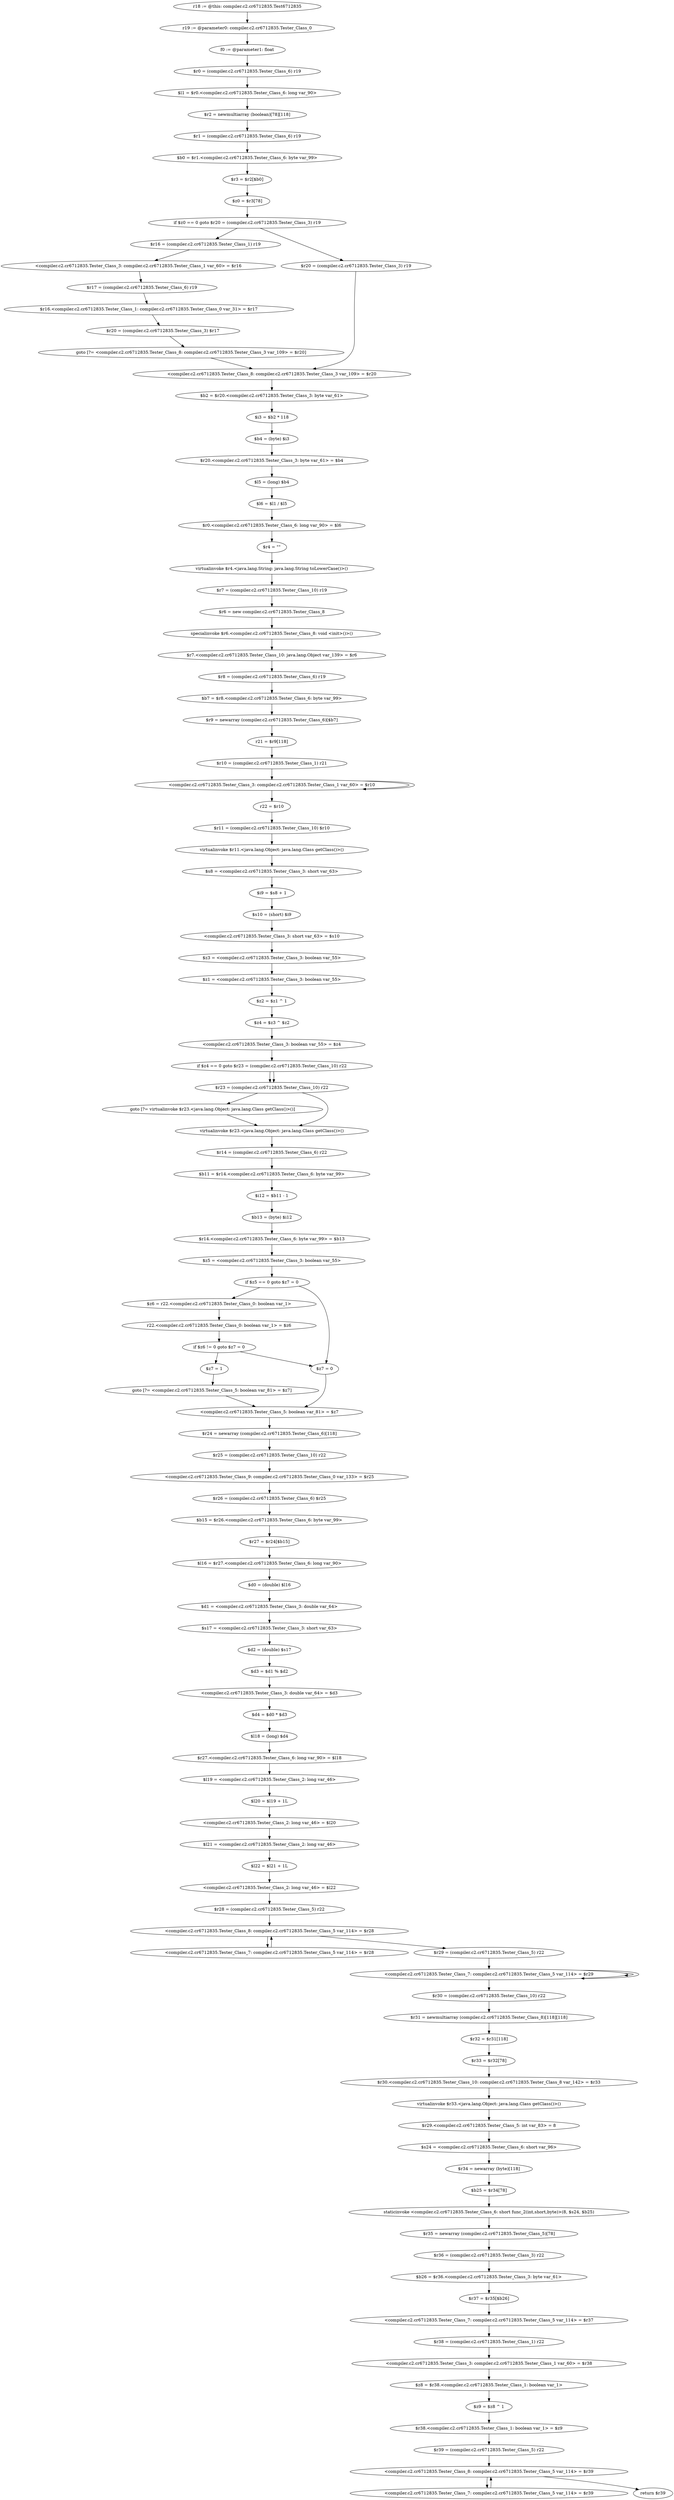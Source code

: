 digraph "unitGraph" {
    "r18 := @this: compiler.c2.cr6712835.Test6712835"
    "r19 := @parameter0: compiler.c2.cr6712835.Tester_Class_0"
    "f0 := @parameter1: float"
    "$r0 = (compiler.c2.cr6712835.Tester_Class_6) r19"
    "$l1 = $r0.<compiler.c2.cr6712835.Tester_Class_6: long var_90>"
    "$r2 = newmultiarray (boolean)[78][118]"
    "$r1 = (compiler.c2.cr6712835.Tester_Class_6) r19"
    "$b0 = $r1.<compiler.c2.cr6712835.Tester_Class_6: byte var_99>"
    "$r3 = $r2[$b0]"
    "$z0 = $r3[78]"
    "if $z0 == 0 goto $r20 = (compiler.c2.cr6712835.Tester_Class_3) r19"
    "$r16 = (compiler.c2.cr6712835.Tester_Class_1) r19"
    "<compiler.c2.cr6712835.Tester_Class_3: compiler.c2.cr6712835.Tester_Class_1 var_60> = $r16"
    "$r17 = (compiler.c2.cr6712835.Tester_Class_6) r19"
    "$r16.<compiler.c2.cr6712835.Tester_Class_1: compiler.c2.cr6712835.Tester_Class_0 var_31> = $r17"
    "$r20 = (compiler.c2.cr6712835.Tester_Class_3) $r17"
    "goto [?= <compiler.c2.cr6712835.Tester_Class_8: compiler.c2.cr6712835.Tester_Class_3 var_109> = $r20]"
    "$r20 = (compiler.c2.cr6712835.Tester_Class_3) r19"
    "<compiler.c2.cr6712835.Tester_Class_8: compiler.c2.cr6712835.Tester_Class_3 var_109> = $r20"
    "$b2 = $r20.<compiler.c2.cr6712835.Tester_Class_3: byte var_61>"
    "$i3 = $b2 * 118"
    "$b4 = (byte) $i3"
    "$r20.<compiler.c2.cr6712835.Tester_Class_3: byte var_61> = $b4"
    "$l5 = (long) $b4"
    "$l6 = $l1 / $l5"
    "$r0.<compiler.c2.cr6712835.Tester_Class_6: long var_90> = $l6"
    "$r4 = \"\""
    "virtualinvoke $r4.<java.lang.String: java.lang.String toLowerCase()>()"
    "$r7 = (compiler.c2.cr6712835.Tester_Class_10) r19"
    "$r6 = new compiler.c2.cr6712835.Tester_Class_8"
    "specialinvoke $r6.<compiler.c2.cr6712835.Tester_Class_8: void <init>()>()"
    "$r7.<compiler.c2.cr6712835.Tester_Class_10: java.lang.Object var_139> = $r6"
    "$r8 = (compiler.c2.cr6712835.Tester_Class_6) r19"
    "$b7 = $r8.<compiler.c2.cr6712835.Tester_Class_6: byte var_99>"
    "$r9 = newarray (compiler.c2.cr6712835.Tester_Class_6)[$b7]"
    "r21 = $r9[118]"
    "$r10 = (compiler.c2.cr6712835.Tester_Class_1) r21"
    "<compiler.c2.cr6712835.Tester_Class_3: compiler.c2.cr6712835.Tester_Class_1 var_60> = $r10"
    "r22 = $r10"
    "$r11 = (compiler.c2.cr6712835.Tester_Class_10) $r10"
    "virtualinvoke $r11.<java.lang.Object: java.lang.Class getClass()>()"
    "$s8 = <compiler.c2.cr6712835.Tester_Class_3: short var_63>"
    "$i9 = $s8 + 1"
    "$s10 = (short) $i9"
    "<compiler.c2.cr6712835.Tester_Class_3: short var_63> = $s10"
    "$z3 = <compiler.c2.cr6712835.Tester_Class_3: boolean var_55>"
    "$z1 = <compiler.c2.cr6712835.Tester_Class_3: boolean var_55>"
    "$z2 = $z1 ^ 1"
    "$z4 = $z3 ^ $z2"
    "<compiler.c2.cr6712835.Tester_Class_3: boolean var_55> = $z4"
    "if $z4 == 0 goto $r23 = (compiler.c2.cr6712835.Tester_Class_10) r22"
    "$r23 = (compiler.c2.cr6712835.Tester_Class_10) r22"
    "goto [?= virtualinvoke $r23.<java.lang.Object: java.lang.Class getClass()>()]"
    "virtualinvoke $r23.<java.lang.Object: java.lang.Class getClass()>()"
    "$r14 = (compiler.c2.cr6712835.Tester_Class_6) r22"
    "$b11 = $r14.<compiler.c2.cr6712835.Tester_Class_6: byte var_99>"
    "$i12 = $b11 - 1"
    "$b13 = (byte) $i12"
    "$r14.<compiler.c2.cr6712835.Tester_Class_6: byte var_99> = $b13"
    "$z5 = <compiler.c2.cr6712835.Tester_Class_3: boolean var_55>"
    "if $z5 == 0 goto $z7 = 0"
    "$z6 = r22.<compiler.c2.cr6712835.Tester_Class_0: boolean var_1>"
    "r22.<compiler.c2.cr6712835.Tester_Class_0: boolean var_1> = $z6"
    "if $z6 != 0 goto $z7 = 0"
    "$z7 = 1"
    "goto [?= <compiler.c2.cr6712835.Tester_Class_5: boolean var_81> = $z7]"
    "$z7 = 0"
    "<compiler.c2.cr6712835.Tester_Class_5: boolean var_81> = $z7"
    "$r24 = newarray (compiler.c2.cr6712835.Tester_Class_6)[118]"
    "$r25 = (compiler.c2.cr6712835.Tester_Class_10) r22"
    "<compiler.c2.cr6712835.Tester_Class_9: compiler.c2.cr6712835.Tester_Class_0 var_133> = $r25"
    "$r26 = (compiler.c2.cr6712835.Tester_Class_6) $r25"
    "$b15 = $r26.<compiler.c2.cr6712835.Tester_Class_6: byte var_99>"
    "$r27 = $r24[$b15]"
    "$l16 = $r27.<compiler.c2.cr6712835.Tester_Class_6: long var_90>"
    "$d0 = (double) $l16"
    "$d1 = <compiler.c2.cr6712835.Tester_Class_3: double var_64>"
    "$s17 = <compiler.c2.cr6712835.Tester_Class_3: short var_63>"
    "$d2 = (double) $s17"
    "$d3 = $d1 % $d2"
    "<compiler.c2.cr6712835.Tester_Class_3: double var_64> = $d3"
    "$d4 = $d0 * $d3"
    "$l18 = (long) $d4"
    "$r27.<compiler.c2.cr6712835.Tester_Class_6: long var_90> = $l18"
    "$l19 = <compiler.c2.cr6712835.Tester_Class_2: long var_46>"
    "$l20 = $l19 + 1L"
    "<compiler.c2.cr6712835.Tester_Class_2: long var_46> = $l20"
    "$l21 = <compiler.c2.cr6712835.Tester_Class_2: long var_46>"
    "$l22 = $l21 + 1L"
    "<compiler.c2.cr6712835.Tester_Class_2: long var_46> = $l22"
    "$r28 = (compiler.c2.cr6712835.Tester_Class_5) r22"
    "<compiler.c2.cr6712835.Tester_Class_8: compiler.c2.cr6712835.Tester_Class_5 var_114> = $r28"
    "<compiler.c2.cr6712835.Tester_Class_7: compiler.c2.cr6712835.Tester_Class_5 var_114> = $r28"
    "$r29 = (compiler.c2.cr6712835.Tester_Class_5) r22"
    "<compiler.c2.cr6712835.Tester_Class_7: compiler.c2.cr6712835.Tester_Class_5 var_114> = $r29"
    "$r30 = (compiler.c2.cr6712835.Tester_Class_10) r22"
    "$r31 = newmultiarray (compiler.c2.cr6712835.Tester_Class_8)[118][118]"
    "$r32 = $r31[118]"
    "$r33 = $r32[78]"
    "$r30.<compiler.c2.cr6712835.Tester_Class_10: compiler.c2.cr6712835.Tester_Class_8 var_142> = $r33"
    "virtualinvoke $r33.<java.lang.Object: java.lang.Class getClass()>()"
    "$r29.<compiler.c2.cr6712835.Tester_Class_5: int var_83> = 8"
    "$s24 = <compiler.c2.cr6712835.Tester_Class_6: short var_96>"
    "$r34 = newarray (byte)[118]"
    "$b25 = $r34[78]"
    "staticinvoke <compiler.c2.cr6712835.Tester_Class_6: short func_2(int,short,byte)>(8, $s24, $b25)"
    "$r35 = newarray (compiler.c2.cr6712835.Tester_Class_5)[78]"
    "$r36 = (compiler.c2.cr6712835.Tester_Class_3) r22"
    "$b26 = $r36.<compiler.c2.cr6712835.Tester_Class_3: byte var_61>"
    "$r37 = $r35[$b26]"
    "<compiler.c2.cr6712835.Tester_Class_7: compiler.c2.cr6712835.Tester_Class_5 var_114> = $r37"
    "$r38 = (compiler.c2.cr6712835.Tester_Class_1) r22"
    "<compiler.c2.cr6712835.Tester_Class_3: compiler.c2.cr6712835.Tester_Class_1 var_60> = $r38"
    "$z8 = $r38.<compiler.c2.cr6712835.Tester_Class_1: boolean var_1>"
    "$z9 = $z8 ^ 1"
    "$r38.<compiler.c2.cr6712835.Tester_Class_1: boolean var_1> = $z9"
    "$r39 = (compiler.c2.cr6712835.Tester_Class_5) r22"
    "<compiler.c2.cr6712835.Tester_Class_8: compiler.c2.cr6712835.Tester_Class_5 var_114> = $r39"
    "<compiler.c2.cr6712835.Tester_Class_7: compiler.c2.cr6712835.Tester_Class_5 var_114> = $r39"
    "return $r39"
    "r18 := @this: compiler.c2.cr6712835.Test6712835"->"r19 := @parameter0: compiler.c2.cr6712835.Tester_Class_0";
    "r19 := @parameter0: compiler.c2.cr6712835.Tester_Class_0"->"f0 := @parameter1: float";
    "f0 := @parameter1: float"->"$r0 = (compiler.c2.cr6712835.Tester_Class_6) r19";
    "$r0 = (compiler.c2.cr6712835.Tester_Class_6) r19"->"$l1 = $r0.<compiler.c2.cr6712835.Tester_Class_6: long var_90>";
    "$l1 = $r0.<compiler.c2.cr6712835.Tester_Class_6: long var_90>"->"$r2 = newmultiarray (boolean)[78][118]";
    "$r2 = newmultiarray (boolean)[78][118]"->"$r1 = (compiler.c2.cr6712835.Tester_Class_6) r19";
    "$r1 = (compiler.c2.cr6712835.Tester_Class_6) r19"->"$b0 = $r1.<compiler.c2.cr6712835.Tester_Class_6: byte var_99>";
    "$b0 = $r1.<compiler.c2.cr6712835.Tester_Class_6: byte var_99>"->"$r3 = $r2[$b0]";
    "$r3 = $r2[$b0]"->"$z0 = $r3[78]";
    "$z0 = $r3[78]"->"if $z0 == 0 goto $r20 = (compiler.c2.cr6712835.Tester_Class_3) r19";
    "if $z0 == 0 goto $r20 = (compiler.c2.cr6712835.Tester_Class_3) r19"->"$r16 = (compiler.c2.cr6712835.Tester_Class_1) r19";
    "if $z0 == 0 goto $r20 = (compiler.c2.cr6712835.Tester_Class_3) r19"->"$r20 = (compiler.c2.cr6712835.Tester_Class_3) r19";
    "$r16 = (compiler.c2.cr6712835.Tester_Class_1) r19"->"<compiler.c2.cr6712835.Tester_Class_3: compiler.c2.cr6712835.Tester_Class_1 var_60> = $r16";
    "<compiler.c2.cr6712835.Tester_Class_3: compiler.c2.cr6712835.Tester_Class_1 var_60> = $r16"->"$r17 = (compiler.c2.cr6712835.Tester_Class_6) r19";
    "$r17 = (compiler.c2.cr6712835.Tester_Class_6) r19"->"$r16.<compiler.c2.cr6712835.Tester_Class_1: compiler.c2.cr6712835.Tester_Class_0 var_31> = $r17";
    "$r16.<compiler.c2.cr6712835.Tester_Class_1: compiler.c2.cr6712835.Tester_Class_0 var_31> = $r17"->"$r20 = (compiler.c2.cr6712835.Tester_Class_3) $r17";
    "$r20 = (compiler.c2.cr6712835.Tester_Class_3) $r17"->"goto [?= <compiler.c2.cr6712835.Tester_Class_8: compiler.c2.cr6712835.Tester_Class_3 var_109> = $r20]";
    "goto [?= <compiler.c2.cr6712835.Tester_Class_8: compiler.c2.cr6712835.Tester_Class_3 var_109> = $r20]"->"<compiler.c2.cr6712835.Tester_Class_8: compiler.c2.cr6712835.Tester_Class_3 var_109> = $r20";
    "$r20 = (compiler.c2.cr6712835.Tester_Class_3) r19"->"<compiler.c2.cr6712835.Tester_Class_8: compiler.c2.cr6712835.Tester_Class_3 var_109> = $r20";
    "<compiler.c2.cr6712835.Tester_Class_8: compiler.c2.cr6712835.Tester_Class_3 var_109> = $r20"->"$b2 = $r20.<compiler.c2.cr6712835.Tester_Class_3: byte var_61>";
    "$b2 = $r20.<compiler.c2.cr6712835.Tester_Class_3: byte var_61>"->"$i3 = $b2 * 118";
    "$i3 = $b2 * 118"->"$b4 = (byte) $i3";
    "$b4 = (byte) $i3"->"$r20.<compiler.c2.cr6712835.Tester_Class_3: byte var_61> = $b4";
    "$r20.<compiler.c2.cr6712835.Tester_Class_3: byte var_61> = $b4"->"$l5 = (long) $b4";
    "$l5 = (long) $b4"->"$l6 = $l1 / $l5";
    "$l6 = $l1 / $l5"->"$r0.<compiler.c2.cr6712835.Tester_Class_6: long var_90> = $l6";
    "$r0.<compiler.c2.cr6712835.Tester_Class_6: long var_90> = $l6"->"$r4 = \"\"";
    "$r4 = \"\""->"virtualinvoke $r4.<java.lang.String: java.lang.String toLowerCase()>()";
    "virtualinvoke $r4.<java.lang.String: java.lang.String toLowerCase()>()"->"$r7 = (compiler.c2.cr6712835.Tester_Class_10) r19";
    "$r7 = (compiler.c2.cr6712835.Tester_Class_10) r19"->"$r6 = new compiler.c2.cr6712835.Tester_Class_8";
    "$r6 = new compiler.c2.cr6712835.Tester_Class_8"->"specialinvoke $r6.<compiler.c2.cr6712835.Tester_Class_8: void <init>()>()";
    "specialinvoke $r6.<compiler.c2.cr6712835.Tester_Class_8: void <init>()>()"->"$r7.<compiler.c2.cr6712835.Tester_Class_10: java.lang.Object var_139> = $r6";
    "$r7.<compiler.c2.cr6712835.Tester_Class_10: java.lang.Object var_139> = $r6"->"$r8 = (compiler.c2.cr6712835.Tester_Class_6) r19";
    "$r8 = (compiler.c2.cr6712835.Tester_Class_6) r19"->"$b7 = $r8.<compiler.c2.cr6712835.Tester_Class_6: byte var_99>";
    "$b7 = $r8.<compiler.c2.cr6712835.Tester_Class_6: byte var_99>"->"$r9 = newarray (compiler.c2.cr6712835.Tester_Class_6)[$b7]";
    "$r9 = newarray (compiler.c2.cr6712835.Tester_Class_6)[$b7]"->"r21 = $r9[118]";
    "r21 = $r9[118]"->"$r10 = (compiler.c2.cr6712835.Tester_Class_1) r21";
    "$r10 = (compiler.c2.cr6712835.Tester_Class_1) r21"->"<compiler.c2.cr6712835.Tester_Class_3: compiler.c2.cr6712835.Tester_Class_1 var_60> = $r10";
    "<compiler.c2.cr6712835.Tester_Class_3: compiler.c2.cr6712835.Tester_Class_1 var_60> = $r10"->"<compiler.c2.cr6712835.Tester_Class_3: compiler.c2.cr6712835.Tester_Class_1 var_60> = $r10";
    "<compiler.c2.cr6712835.Tester_Class_3: compiler.c2.cr6712835.Tester_Class_1 var_60> = $r10"->"r22 = $r10";
    "r22 = $r10"->"$r11 = (compiler.c2.cr6712835.Tester_Class_10) $r10";
    "$r11 = (compiler.c2.cr6712835.Tester_Class_10) $r10"->"virtualinvoke $r11.<java.lang.Object: java.lang.Class getClass()>()";
    "virtualinvoke $r11.<java.lang.Object: java.lang.Class getClass()>()"->"$s8 = <compiler.c2.cr6712835.Tester_Class_3: short var_63>";
    "$s8 = <compiler.c2.cr6712835.Tester_Class_3: short var_63>"->"$i9 = $s8 + 1";
    "$i9 = $s8 + 1"->"$s10 = (short) $i9";
    "$s10 = (short) $i9"->"<compiler.c2.cr6712835.Tester_Class_3: short var_63> = $s10";
    "<compiler.c2.cr6712835.Tester_Class_3: short var_63> = $s10"->"$z3 = <compiler.c2.cr6712835.Tester_Class_3: boolean var_55>";
    "$z3 = <compiler.c2.cr6712835.Tester_Class_3: boolean var_55>"->"$z1 = <compiler.c2.cr6712835.Tester_Class_3: boolean var_55>";
    "$z1 = <compiler.c2.cr6712835.Tester_Class_3: boolean var_55>"->"$z2 = $z1 ^ 1";
    "$z2 = $z1 ^ 1"->"$z4 = $z3 ^ $z2";
    "$z4 = $z3 ^ $z2"->"<compiler.c2.cr6712835.Tester_Class_3: boolean var_55> = $z4";
    "<compiler.c2.cr6712835.Tester_Class_3: boolean var_55> = $z4"->"if $z4 == 0 goto $r23 = (compiler.c2.cr6712835.Tester_Class_10) r22";
    "if $z4 == 0 goto $r23 = (compiler.c2.cr6712835.Tester_Class_10) r22"->"$r23 = (compiler.c2.cr6712835.Tester_Class_10) r22";
    "if $z4 == 0 goto $r23 = (compiler.c2.cr6712835.Tester_Class_10) r22"->"$r23 = (compiler.c2.cr6712835.Tester_Class_10) r22";
    "$r23 = (compiler.c2.cr6712835.Tester_Class_10) r22"->"goto [?= virtualinvoke $r23.<java.lang.Object: java.lang.Class getClass()>()]";
    "goto [?= virtualinvoke $r23.<java.lang.Object: java.lang.Class getClass()>()]"->"virtualinvoke $r23.<java.lang.Object: java.lang.Class getClass()>()";
    "$r23 = (compiler.c2.cr6712835.Tester_Class_10) r22"->"virtualinvoke $r23.<java.lang.Object: java.lang.Class getClass()>()";
    "virtualinvoke $r23.<java.lang.Object: java.lang.Class getClass()>()"->"$r14 = (compiler.c2.cr6712835.Tester_Class_6) r22";
    "$r14 = (compiler.c2.cr6712835.Tester_Class_6) r22"->"$b11 = $r14.<compiler.c2.cr6712835.Tester_Class_6: byte var_99>";
    "$b11 = $r14.<compiler.c2.cr6712835.Tester_Class_6: byte var_99>"->"$i12 = $b11 - 1";
    "$i12 = $b11 - 1"->"$b13 = (byte) $i12";
    "$b13 = (byte) $i12"->"$r14.<compiler.c2.cr6712835.Tester_Class_6: byte var_99> = $b13";
    "$r14.<compiler.c2.cr6712835.Tester_Class_6: byte var_99> = $b13"->"$z5 = <compiler.c2.cr6712835.Tester_Class_3: boolean var_55>";
    "$z5 = <compiler.c2.cr6712835.Tester_Class_3: boolean var_55>"->"if $z5 == 0 goto $z7 = 0";
    "if $z5 == 0 goto $z7 = 0"->"$z6 = r22.<compiler.c2.cr6712835.Tester_Class_0: boolean var_1>";
    "if $z5 == 0 goto $z7 = 0"->"$z7 = 0";
    "$z6 = r22.<compiler.c2.cr6712835.Tester_Class_0: boolean var_1>"->"r22.<compiler.c2.cr6712835.Tester_Class_0: boolean var_1> = $z6";
    "r22.<compiler.c2.cr6712835.Tester_Class_0: boolean var_1> = $z6"->"if $z6 != 0 goto $z7 = 0";
    "if $z6 != 0 goto $z7 = 0"->"$z7 = 1";
    "if $z6 != 0 goto $z7 = 0"->"$z7 = 0";
    "$z7 = 1"->"goto [?= <compiler.c2.cr6712835.Tester_Class_5: boolean var_81> = $z7]";
    "goto [?= <compiler.c2.cr6712835.Tester_Class_5: boolean var_81> = $z7]"->"<compiler.c2.cr6712835.Tester_Class_5: boolean var_81> = $z7";
    "$z7 = 0"->"<compiler.c2.cr6712835.Tester_Class_5: boolean var_81> = $z7";
    "<compiler.c2.cr6712835.Tester_Class_5: boolean var_81> = $z7"->"$r24 = newarray (compiler.c2.cr6712835.Tester_Class_6)[118]";
    "$r24 = newarray (compiler.c2.cr6712835.Tester_Class_6)[118]"->"$r25 = (compiler.c2.cr6712835.Tester_Class_10) r22";
    "$r25 = (compiler.c2.cr6712835.Tester_Class_10) r22"->"<compiler.c2.cr6712835.Tester_Class_9: compiler.c2.cr6712835.Tester_Class_0 var_133> = $r25";
    "<compiler.c2.cr6712835.Tester_Class_9: compiler.c2.cr6712835.Tester_Class_0 var_133> = $r25"->"$r26 = (compiler.c2.cr6712835.Tester_Class_6) $r25";
    "$r26 = (compiler.c2.cr6712835.Tester_Class_6) $r25"->"$b15 = $r26.<compiler.c2.cr6712835.Tester_Class_6: byte var_99>";
    "$b15 = $r26.<compiler.c2.cr6712835.Tester_Class_6: byte var_99>"->"$r27 = $r24[$b15]";
    "$r27 = $r24[$b15]"->"$l16 = $r27.<compiler.c2.cr6712835.Tester_Class_6: long var_90>";
    "$l16 = $r27.<compiler.c2.cr6712835.Tester_Class_6: long var_90>"->"$d0 = (double) $l16";
    "$d0 = (double) $l16"->"$d1 = <compiler.c2.cr6712835.Tester_Class_3: double var_64>";
    "$d1 = <compiler.c2.cr6712835.Tester_Class_3: double var_64>"->"$s17 = <compiler.c2.cr6712835.Tester_Class_3: short var_63>";
    "$s17 = <compiler.c2.cr6712835.Tester_Class_3: short var_63>"->"$d2 = (double) $s17";
    "$d2 = (double) $s17"->"$d3 = $d1 % $d2";
    "$d3 = $d1 % $d2"->"<compiler.c2.cr6712835.Tester_Class_3: double var_64> = $d3";
    "<compiler.c2.cr6712835.Tester_Class_3: double var_64> = $d3"->"$d4 = $d0 * $d3";
    "$d4 = $d0 * $d3"->"$l18 = (long) $d4";
    "$l18 = (long) $d4"->"$r27.<compiler.c2.cr6712835.Tester_Class_6: long var_90> = $l18";
    "$r27.<compiler.c2.cr6712835.Tester_Class_6: long var_90> = $l18"->"$l19 = <compiler.c2.cr6712835.Tester_Class_2: long var_46>";
    "$l19 = <compiler.c2.cr6712835.Tester_Class_2: long var_46>"->"$l20 = $l19 + 1L";
    "$l20 = $l19 + 1L"->"<compiler.c2.cr6712835.Tester_Class_2: long var_46> = $l20";
    "<compiler.c2.cr6712835.Tester_Class_2: long var_46> = $l20"->"$l21 = <compiler.c2.cr6712835.Tester_Class_2: long var_46>";
    "$l21 = <compiler.c2.cr6712835.Tester_Class_2: long var_46>"->"$l22 = $l21 + 1L";
    "$l22 = $l21 + 1L"->"<compiler.c2.cr6712835.Tester_Class_2: long var_46> = $l22";
    "<compiler.c2.cr6712835.Tester_Class_2: long var_46> = $l22"->"$r28 = (compiler.c2.cr6712835.Tester_Class_5) r22";
    "$r28 = (compiler.c2.cr6712835.Tester_Class_5) r22"->"<compiler.c2.cr6712835.Tester_Class_8: compiler.c2.cr6712835.Tester_Class_5 var_114> = $r28";
    "<compiler.c2.cr6712835.Tester_Class_8: compiler.c2.cr6712835.Tester_Class_5 var_114> = $r28"->"<compiler.c2.cr6712835.Tester_Class_7: compiler.c2.cr6712835.Tester_Class_5 var_114> = $r28";
    "<compiler.c2.cr6712835.Tester_Class_7: compiler.c2.cr6712835.Tester_Class_5 var_114> = $r28"->"<compiler.c2.cr6712835.Tester_Class_8: compiler.c2.cr6712835.Tester_Class_5 var_114> = $r28";
    "<compiler.c2.cr6712835.Tester_Class_8: compiler.c2.cr6712835.Tester_Class_5 var_114> = $r28"->"$r29 = (compiler.c2.cr6712835.Tester_Class_5) r22";
    "$r29 = (compiler.c2.cr6712835.Tester_Class_5) r22"->"<compiler.c2.cr6712835.Tester_Class_7: compiler.c2.cr6712835.Tester_Class_5 var_114> = $r29";
    "<compiler.c2.cr6712835.Tester_Class_7: compiler.c2.cr6712835.Tester_Class_5 var_114> = $r29"->"<compiler.c2.cr6712835.Tester_Class_7: compiler.c2.cr6712835.Tester_Class_5 var_114> = $r29";
    "<compiler.c2.cr6712835.Tester_Class_7: compiler.c2.cr6712835.Tester_Class_5 var_114> = $r29"->"<compiler.c2.cr6712835.Tester_Class_7: compiler.c2.cr6712835.Tester_Class_5 var_114> = $r29";
    "<compiler.c2.cr6712835.Tester_Class_7: compiler.c2.cr6712835.Tester_Class_5 var_114> = $r29"->"$r30 = (compiler.c2.cr6712835.Tester_Class_10) r22";
    "$r30 = (compiler.c2.cr6712835.Tester_Class_10) r22"->"$r31 = newmultiarray (compiler.c2.cr6712835.Tester_Class_8)[118][118]";
    "$r31 = newmultiarray (compiler.c2.cr6712835.Tester_Class_8)[118][118]"->"$r32 = $r31[118]";
    "$r32 = $r31[118]"->"$r33 = $r32[78]";
    "$r33 = $r32[78]"->"$r30.<compiler.c2.cr6712835.Tester_Class_10: compiler.c2.cr6712835.Tester_Class_8 var_142> = $r33";
    "$r30.<compiler.c2.cr6712835.Tester_Class_10: compiler.c2.cr6712835.Tester_Class_8 var_142> = $r33"->"virtualinvoke $r33.<java.lang.Object: java.lang.Class getClass()>()";
    "virtualinvoke $r33.<java.lang.Object: java.lang.Class getClass()>()"->"$r29.<compiler.c2.cr6712835.Tester_Class_5: int var_83> = 8";
    "$r29.<compiler.c2.cr6712835.Tester_Class_5: int var_83> = 8"->"$s24 = <compiler.c2.cr6712835.Tester_Class_6: short var_96>";
    "$s24 = <compiler.c2.cr6712835.Tester_Class_6: short var_96>"->"$r34 = newarray (byte)[118]";
    "$r34 = newarray (byte)[118]"->"$b25 = $r34[78]";
    "$b25 = $r34[78]"->"staticinvoke <compiler.c2.cr6712835.Tester_Class_6: short func_2(int,short,byte)>(8, $s24, $b25)";
    "staticinvoke <compiler.c2.cr6712835.Tester_Class_6: short func_2(int,short,byte)>(8, $s24, $b25)"->"$r35 = newarray (compiler.c2.cr6712835.Tester_Class_5)[78]";
    "$r35 = newarray (compiler.c2.cr6712835.Tester_Class_5)[78]"->"$r36 = (compiler.c2.cr6712835.Tester_Class_3) r22";
    "$r36 = (compiler.c2.cr6712835.Tester_Class_3) r22"->"$b26 = $r36.<compiler.c2.cr6712835.Tester_Class_3: byte var_61>";
    "$b26 = $r36.<compiler.c2.cr6712835.Tester_Class_3: byte var_61>"->"$r37 = $r35[$b26]";
    "$r37 = $r35[$b26]"->"<compiler.c2.cr6712835.Tester_Class_7: compiler.c2.cr6712835.Tester_Class_5 var_114> = $r37";
    "<compiler.c2.cr6712835.Tester_Class_7: compiler.c2.cr6712835.Tester_Class_5 var_114> = $r37"->"$r38 = (compiler.c2.cr6712835.Tester_Class_1) r22";
    "$r38 = (compiler.c2.cr6712835.Tester_Class_1) r22"->"<compiler.c2.cr6712835.Tester_Class_3: compiler.c2.cr6712835.Tester_Class_1 var_60> = $r38";
    "<compiler.c2.cr6712835.Tester_Class_3: compiler.c2.cr6712835.Tester_Class_1 var_60> = $r38"->"$z8 = $r38.<compiler.c2.cr6712835.Tester_Class_1: boolean var_1>";
    "$z8 = $r38.<compiler.c2.cr6712835.Tester_Class_1: boolean var_1>"->"$z9 = $z8 ^ 1";
    "$z9 = $z8 ^ 1"->"$r38.<compiler.c2.cr6712835.Tester_Class_1: boolean var_1> = $z9";
    "$r38.<compiler.c2.cr6712835.Tester_Class_1: boolean var_1> = $z9"->"$r39 = (compiler.c2.cr6712835.Tester_Class_5) r22";
    "$r39 = (compiler.c2.cr6712835.Tester_Class_5) r22"->"<compiler.c2.cr6712835.Tester_Class_8: compiler.c2.cr6712835.Tester_Class_5 var_114> = $r39";
    "<compiler.c2.cr6712835.Tester_Class_8: compiler.c2.cr6712835.Tester_Class_5 var_114> = $r39"->"<compiler.c2.cr6712835.Tester_Class_7: compiler.c2.cr6712835.Tester_Class_5 var_114> = $r39";
    "<compiler.c2.cr6712835.Tester_Class_7: compiler.c2.cr6712835.Tester_Class_5 var_114> = $r39"->"<compiler.c2.cr6712835.Tester_Class_8: compiler.c2.cr6712835.Tester_Class_5 var_114> = $r39";
    "<compiler.c2.cr6712835.Tester_Class_8: compiler.c2.cr6712835.Tester_Class_5 var_114> = $r39"->"return $r39";
}
